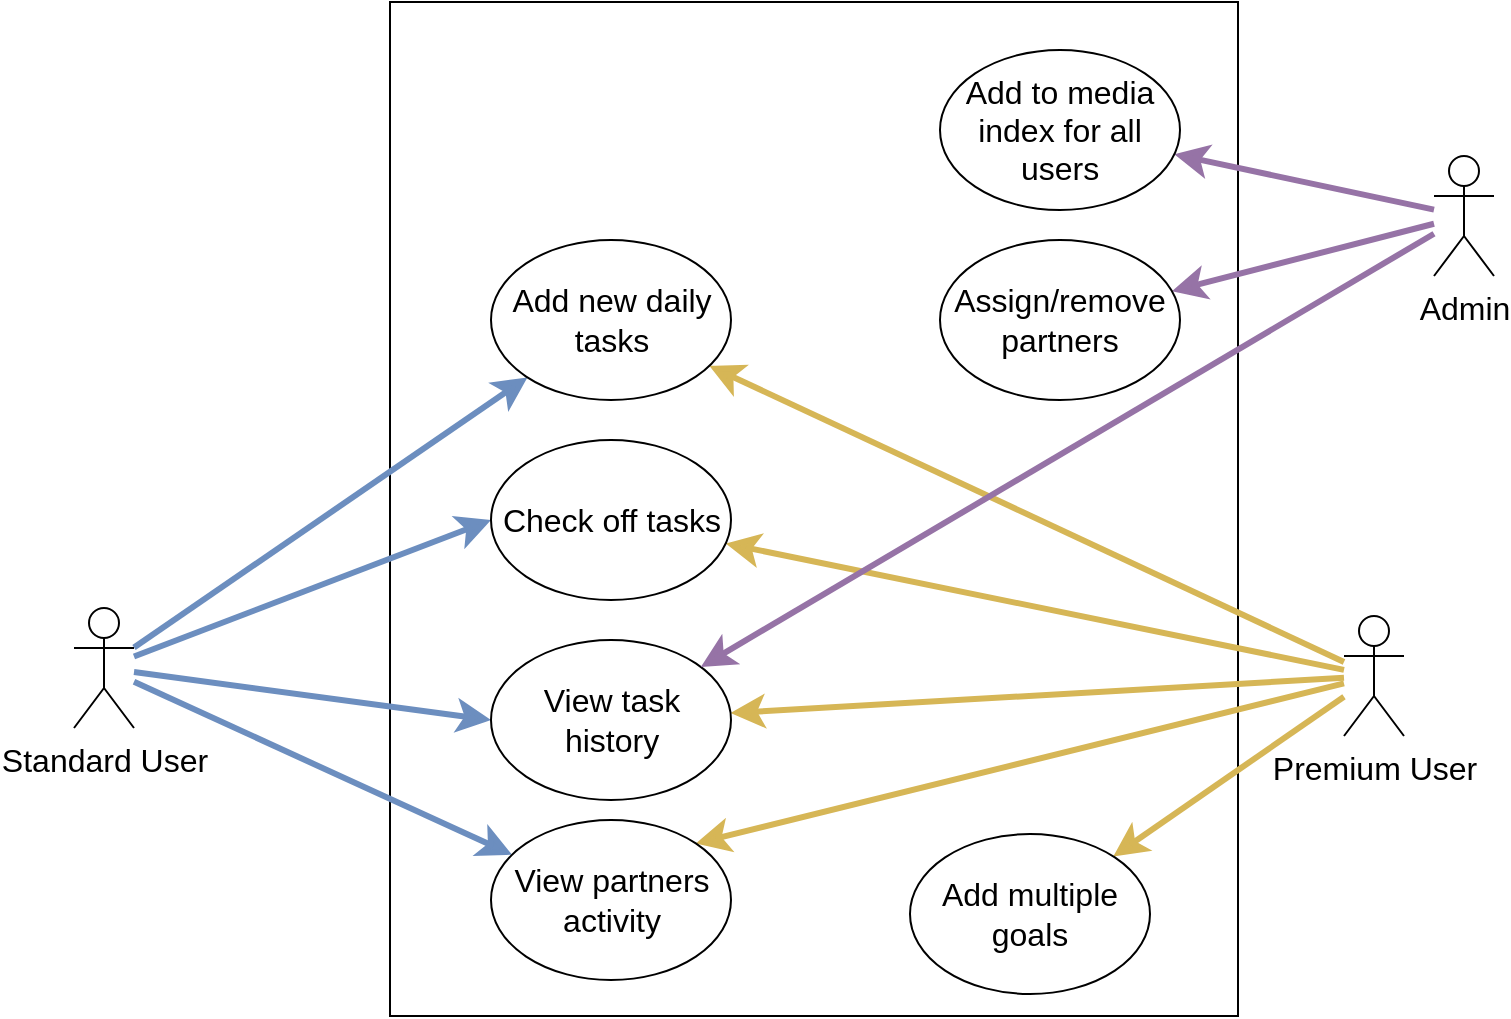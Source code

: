 <mxfile version="20.8.20" type="onedrive"><diagram id="xqt4PPm7LV4JiiuEw5_A" name="Page-1"><mxGraphModel grid="0" page="0" gridSize="10" guides="1" tooltips="1" connect="1" arrows="1" fold="1" pageScale="1" pageWidth="850" pageHeight="1100" math="0" shadow="0"><root><mxCell id="0"/><mxCell id="1" parent="0"/><mxCell id="RZ_BZk2-mbVpLt1VblP3-7" value="" style="rounded=0;whiteSpace=wrap;html=1;fontSize=16;" vertex="1" parent="1"><mxGeometry x="-230" y="-57" width="424" height="507" as="geometry"/></mxCell><mxCell id="RZ_BZk2-mbVpLt1VblP3-9" style="edgeStyle=none;curved=1;rounded=0;orthogonalLoop=1;jettySize=auto;html=1;fontSize=12;startSize=8;endSize=8;fillColor=#dae8fc;strokeColor=#6c8ebf;strokeWidth=3;" edge="1" parent="1" source="RZ_BZk2-mbVpLt1VblP3-1" target="RZ_BZk2-mbVpLt1VblP3-3"><mxGeometry relative="1" as="geometry"/></mxCell><mxCell id="RZ_BZk2-mbVpLt1VblP3-10" value="" style="edgeStyle=none;curved=1;rounded=0;orthogonalLoop=1;jettySize=auto;html=1;fontSize=12;startSize=8;endSize=8;entryX=0;entryY=0.5;entryDx=0;entryDy=0;fillColor=#dae8fc;strokeColor=#6c8ebf;strokeWidth=3;" edge="1" parent="1" source="RZ_BZk2-mbVpLt1VblP3-1" target="RZ_BZk2-mbVpLt1VblP3-5"><mxGeometry relative="1" as="geometry"/></mxCell><mxCell id="RZ_BZk2-mbVpLt1VblP3-11" style="edgeStyle=none;curved=1;rounded=0;orthogonalLoop=1;jettySize=auto;html=1;fontSize=12;startSize=8;endSize=8;fillColor=#dae8fc;strokeColor=#6c8ebf;strokeWidth=3;" edge="1" parent="1" source="RZ_BZk2-mbVpLt1VblP3-1" target="RZ_BZk2-mbVpLt1VblP3-6"><mxGeometry relative="1" as="geometry"><mxPoint x="-412" y="284" as="sourcePoint"/></mxGeometry></mxCell><mxCell id="RZ_BZk2-mbVpLt1VblP3-24" style="edgeStyle=none;curved=1;rounded=0;orthogonalLoop=1;jettySize=auto;html=1;entryX=0;entryY=0.5;entryDx=0;entryDy=0;strokeWidth=3;fontSize=12;startSize=8;endSize=8;fillColor=#dae8fc;strokeColor=#6c8ebf;" edge="1" parent="1" source="RZ_BZk2-mbVpLt1VblP3-1" target="RZ_BZk2-mbVpLt1VblP3-23"><mxGeometry relative="1" as="geometry"/></mxCell><mxCell id="RZ_BZk2-mbVpLt1VblP3-1" value="Standard User" style="shape=umlActor;verticalLabelPosition=bottom;verticalAlign=top;html=1;outlineConnect=0;fontSize=16;" vertex="1" parent="1"><mxGeometry x="-388" y="246" width="30" height="60" as="geometry"/></mxCell><mxCell id="RZ_BZk2-mbVpLt1VblP3-13" style="edgeStyle=none;curved=1;rounded=0;orthogonalLoop=1;jettySize=auto;html=1;fontSize=12;startSize=8;endSize=8;fillColor=#fff2cc;strokeColor=#d6b656;strokeWidth=3;" edge="1" parent="1" source="RZ_BZk2-mbVpLt1VblP3-2" target="RZ_BZk2-mbVpLt1VblP3-3"><mxGeometry relative="1" as="geometry"/></mxCell><mxCell id="RZ_BZk2-mbVpLt1VblP3-14" style="edgeStyle=none;curved=1;rounded=0;orthogonalLoop=1;jettySize=auto;html=1;fontSize=12;startSize=8;endSize=8;strokeWidth=3;fillColor=#fff2cc;strokeColor=#d6b656;" edge="1" parent="1" source="RZ_BZk2-mbVpLt1VblP3-2" target="RZ_BZk2-mbVpLt1VblP3-4"><mxGeometry relative="1" as="geometry"/></mxCell><mxCell id="RZ_BZk2-mbVpLt1VblP3-15" style="edgeStyle=none;curved=1;rounded=0;orthogonalLoop=1;jettySize=auto;html=1;fontSize=12;startSize=8;endSize=8;strokeWidth=3;fillColor=#fff2cc;strokeColor=#d6b656;" edge="1" parent="1" source="RZ_BZk2-mbVpLt1VblP3-2" target="RZ_BZk2-mbVpLt1VblP3-5"><mxGeometry relative="1" as="geometry"/></mxCell><mxCell id="RZ_BZk2-mbVpLt1VblP3-16" style="edgeStyle=none;curved=1;rounded=0;orthogonalLoop=1;jettySize=auto;html=1;entryX=1;entryY=0;entryDx=0;entryDy=0;fontSize=12;startSize=8;endSize=8;strokeWidth=3;fillColor=#fff2cc;strokeColor=#d6b656;" edge="1" parent="1" source="RZ_BZk2-mbVpLt1VblP3-2" target="RZ_BZk2-mbVpLt1VblP3-6"><mxGeometry relative="1" as="geometry"/></mxCell><mxCell id="RZ_BZk2-mbVpLt1VblP3-25" style="edgeStyle=none;curved=1;rounded=0;orthogonalLoop=1;jettySize=auto;html=1;strokeWidth=3;fontSize=12;startSize=8;endSize=8;fillColor=#fff2cc;strokeColor=#d6b656;" edge="1" parent="1" source="RZ_BZk2-mbVpLt1VblP3-2" target="RZ_BZk2-mbVpLt1VblP3-23"><mxGeometry relative="1" as="geometry"/></mxCell><mxCell id="RZ_BZk2-mbVpLt1VblP3-2" value="Premium User" style="shape=umlActor;verticalLabelPosition=bottom;verticalAlign=top;html=1;outlineConnect=0;fontSize=16;" vertex="1" parent="1"><mxGeometry x="247" y="250" width="30" height="60" as="geometry"/></mxCell><mxCell id="RZ_BZk2-mbVpLt1VblP3-3" value="Add new daily tasks" style="ellipse;whiteSpace=wrap;html=1;fontSize=16;" vertex="1" parent="1"><mxGeometry x="-179.5" y="62" width="120" height="80" as="geometry"/></mxCell><mxCell id="RZ_BZk2-mbVpLt1VblP3-4" value="Add multiple goals" style="ellipse;whiteSpace=wrap;html=1;fontSize=16;" vertex="1" parent="1"><mxGeometry x="30" y="359" width="120" height="80" as="geometry"/></mxCell><mxCell id="RZ_BZk2-mbVpLt1VblP3-5" value="View task history" style="ellipse;whiteSpace=wrap;html=1;fontSize=16;" vertex="1" parent="1"><mxGeometry x="-179.5" y="262" width="120" height="80" as="geometry"/></mxCell><mxCell id="RZ_BZk2-mbVpLt1VblP3-6" value="View partners activity" style="ellipse;whiteSpace=wrap;html=1;fontSize=16;" vertex="1" parent="1"><mxGeometry x="-179.5" y="352" width="120" height="80" as="geometry"/></mxCell><mxCell id="RZ_BZk2-mbVpLt1VblP3-21" style="edgeStyle=none;curved=1;rounded=0;orthogonalLoop=1;jettySize=auto;html=1;strokeWidth=3;fontSize=12;startSize=8;endSize=8;fillColor=#e1d5e7;strokeColor=#9673a6;" edge="1" parent="1" source="RZ_BZk2-mbVpLt1VblP3-17" target="RZ_BZk2-mbVpLt1VblP3-19"><mxGeometry relative="1" as="geometry"/></mxCell><mxCell id="RZ_BZk2-mbVpLt1VblP3-22" style="edgeStyle=none;curved=1;rounded=0;orthogonalLoop=1;jettySize=auto;html=1;strokeWidth=3;fontSize=12;startSize=8;endSize=8;fillColor=#e1d5e7;strokeColor=#9673a6;" edge="1" parent="1" source="RZ_BZk2-mbVpLt1VblP3-17" target="RZ_BZk2-mbVpLt1VblP3-18"><mxGeometry relative="1" as="geometry"/></mxCell><mxCell id="RZ_BZk2-mbVpLt1VblP3-28" style="edgeStyle=none;curved=1;rounded=0;orthogonalLoop=1;jettySize=auto;html=1;strokeWidth=3;fontSize=12;startSize=8;endSize=8;fillColor=#e1d5e7;strokeColor=#9673a6;" edge="1" parent="1" source="RZ_BZk2-mbVpLt1VblP3-17" target="RZ_BZk2-mbVpLt1VblP3-5"><mxGeometry relative="1" as="geometry"/></mxCell><mxCell id="RZ_BZk2-mbVpLt1VblP3-17" value="Admin" style="shape=umlActor;verticalLabelPosition=bottom;verticalAlign=top;html=1;outlineConnect=0;fontSize=16;" vertex="1" parent="1"><mxGeometry x="292" y="20" width="30" height="60" as="geometry"/></mxCell><mxCell id="RZ_BZk2-mbVpLt1VblP3-18" value="Assign/remove partners" style="ellipse;whiteSpace=wrap;html=1;fontSize=16;" vertex="1" parent="1"><mxGeometry x="45" y="62" width="120" height="80" as="geometry"/></mxCell><mxCell id="RZ_BZk2-mbVpLt1VblP3-19" value="Add to media index for all users" style="ellipse;whiteSpace=wrap;html=1;fontSize=16;" vertex="1" parent="1"><mxGeometry x="45" y="-33" width="120" height="80" as="geometry"/></mxCell><mxCell id="RZ_BZk2-mbVpLt1VblP3-23" value="Check off tasks" style="ellipse;whiteSpace=wrap;html=1;fontSize=16;" vertex="1" parent="1"><mxGeometry x="-179.5" y="162" width="120" height="80" as="geometry"/></mxCell></root></mxGraphModel></diagram></mxfile>